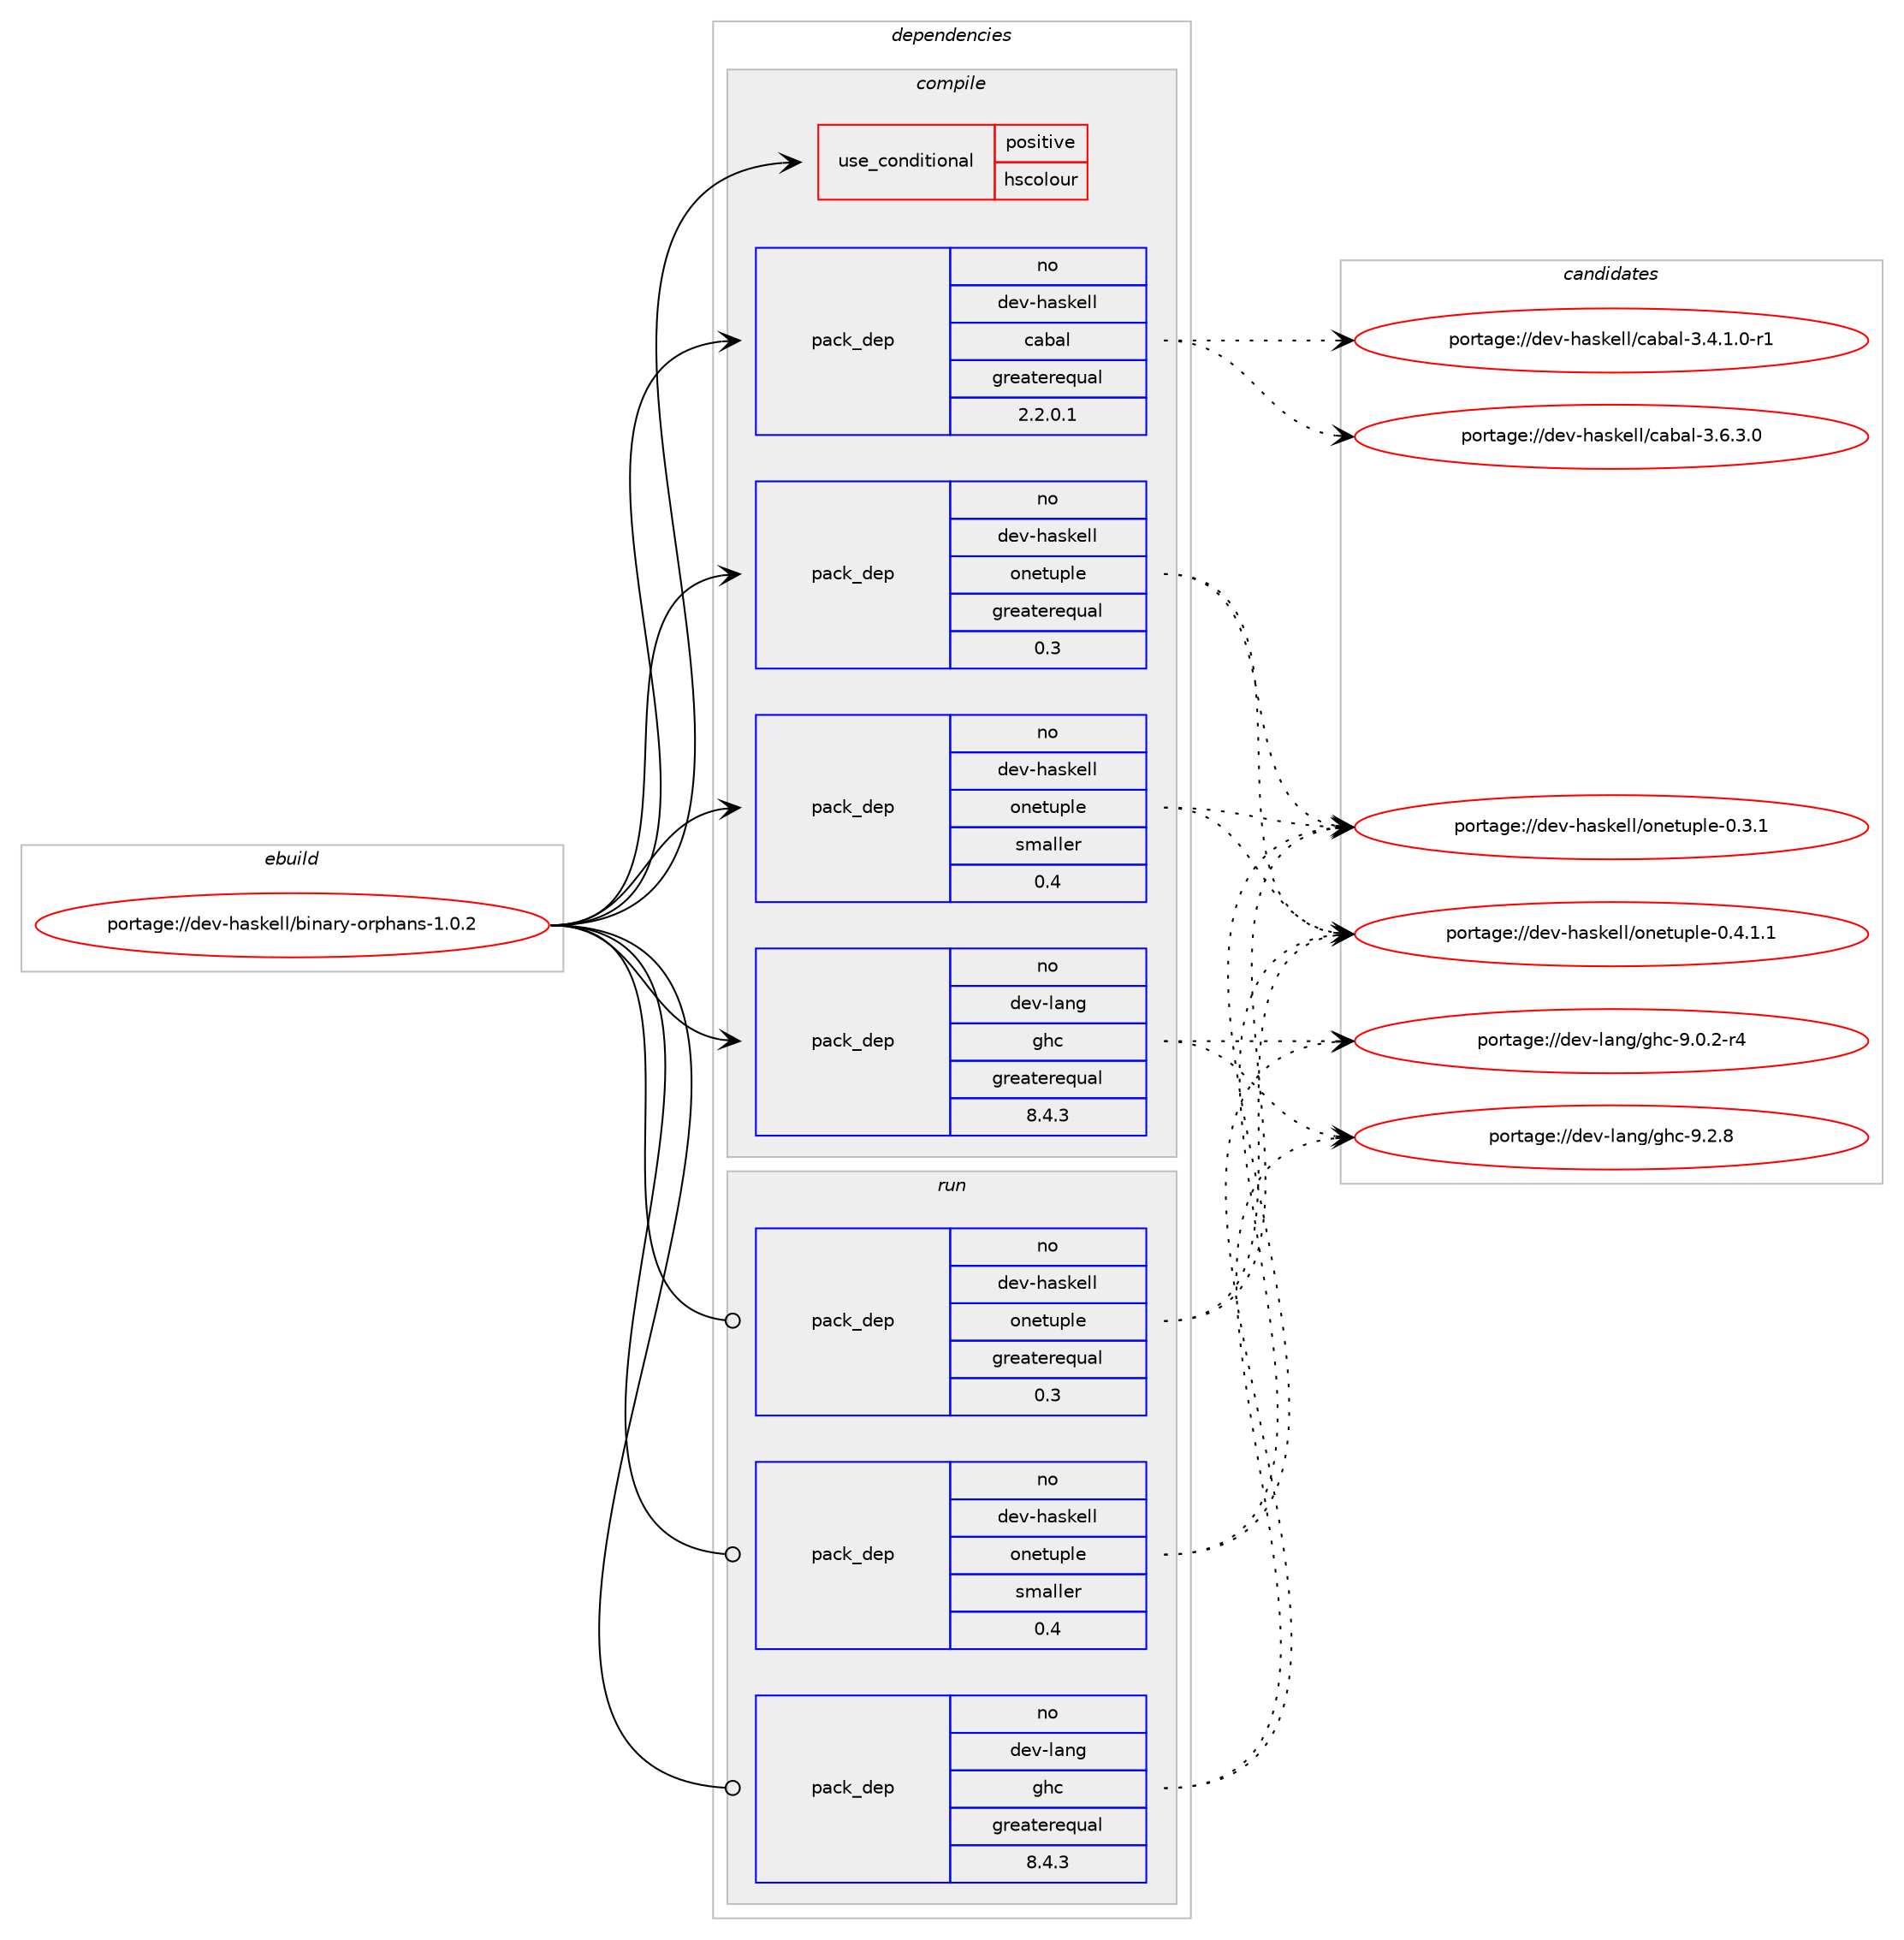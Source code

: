 digraph prolog {

# *************
# Graph options
# *************

newrank=true;
concentrate=true;
compound=true;
graph [rankdir=LR,fontname=Helvetica,fontsize=10,ranksep=1.5];#, ranksep=2.5, nodesep=0.2];
edge  [arrowhead=vee];
node  [fontname=Helvetica,fontsize=10];

# **********
# The ebuild
# **********

subgraph cluster_leftcol {
color=gray;
rank=same;
label=<<i>ebuild</i>>;
id [label="portage://dev-haskell/binary-orphans-1.0.2", color=red, width=4, href="../dev-haskell/binary-orphans-1.0.2.svg"];
}

# ****************
# The dependencies
# ****************

subgraph cluster_midcol {
color=gray;
label=<<i>dependencies</i>>;
subgraph cluster_compile {
fillcolor="#eeeeee";
style=filled;
label=<<i>compile</i>>;
subgraph cond19519 {
dependency35161 [label=<<TABLE BORDER="0" CELLBORDER="1" CELLSPACING="0" CELLPADDING="4"><TR><TD ROWSPAN="3" CELLPADDING="10">use_conditional</TD></TR><TR><TD>positive</TD></TR><TR><TD>hscolour</TD></TR></TABLE>>, shape=none, color=red];
# *** BEGIN UNKNOWN DEPENDENCY TYPE (TODO) ***
# dependency35161 -> package_dependency(portage://dev-haskell/binary-orphans-1.0.2,install,no,dev-haskell,hscolour,none,[,,],[],[])
# *** END UNKNOWN DEPENDENCY TYPE (TODO) ***

}
id:e -> dependency35161:w [weight=20,style="solid",arrowhead="vee"];
subgraph pack14701 {
dependency35162 [label=<<TABLE BORDER="0" CELLBORDER="1" CELLSPACING="0" CELLPADDING="4" WIDTH="220"><TR><TD ROWSPAN="6" CELLPADDING="30">pack_dep</TD></TR><TR><TD WIDTH="110">no</TD></TR><TR><TD>dev-haskell</TD></TR><TR><TD>cabal</TD></TR><TR><TD>greaterequal</TD></TR><TR><TD>2.2.0.1</TD></TR></TABLE>>, shape=none, color=blue];
}
id:e -> dependency35162:w [weight=20,style="solid",arrowhead="vee"];
subgraph pack14702 {
dependency35163 [label=<<TABLE BORDER="0" CELLBORDER="1" CELLSPACING="0" CELLPADDING="4" WIDTH="220"><TR><TD ROWSPAN="6" CELLPADDING="30">pack_dep</TD></TR><TR><TD WIDTH="110">no</TD></TR><TR><TD>dev-haskell</TD></TR><TR><TD>onetuple</TD></TR><TR><TD>greaterequal</TD></TR><TR><TD>0.3</TD></TR></TABLE>>, shape=none, color=blue];
}
id:e -> dependency35163:w [weight=20,style="solid",arrowhead="vee"];
subgraph pack14703 {
dependency35164 [label=<<TABLE BORDER="0" CELLBORDER="1" CELLSPACING="0" CELLPADDING="4" WIDTH="220"><TR><TD ROWSPAN="6" CELLPADDING="30">pack_dep</TD></TR><TR><TD WIDTH="110">no</TD></TR><TR><TD>dev-haskell</TD></TR><TR><TD>onetuple</TD></TR><TR><TD>smaller</TD></TR><TR><TD>0.4</TD></TR></TABLE>>, shape=none, color=blue];
}
id:e -> dependency35164:w [weight=20,style="solid",arrowhead="vee"];
subgraph pack14704 {
dependency35165 [label=<<TABLE BORDER="0" CELLBORDER="1" CELLSPACING="0" CELLPADDING="4" WIDTH="220"><TR><TD ROWSPAN="6" CELLPADDING="30">pack_dep</TD></TR><TR><TD WIDTH="110">no</TD></TR><TR><TD>dev-lang</TD></TR><TR><TD>ghc</TD></TR><TR><TD>greaterequal</TD></TR><TR><TD>8.4.3</TD></TR></TABLE>>, shape=none, color=blue];
}
id:e -> dependency35165:w [weight=20,style="solid",arrowhead="vee"];
}
subgraph cluster_compileandrun {
fillcolor="#eeeeee";
style=filled;
label=<<i>compile and run</i>>;
}
subgraph cluster_run {
fillcolor="#eeeeee";
style=filled;
label=<<i>run</i>>;
subgraph pack14705 {
dependency35166 [label=<<TABLE BORDER="0" CELLBORDER="1" CELLSPACING="0" CELLPADDING="4" WIDTH="220"><TR><TD ROWSPAN="6" CELLPADDING="30">pack_dep</TD></TR><TR><TD WIDTH="110">no</TD></TR><TR><TD>dev-haskell</TD></TR><TR><TD>onetuple</TD></TR><TR><TD>greaterequal</TD></TR><TR><TD>0.3</TD></TR></TABLE>>, shape=none, color=blue];
}
id:e -> dependency35166:w [weight=20,style="solid",arrowhead="odot"];
subgraph pack14706 {
dependency35167 [label=<<TABLE BORDER="0" CELLBORDER="1" CELLSPACING="0" CELLPADDING="4" WIDTH="220"><TR><TD ROWSPAN="6" CELLPADDING="30">pack_dep</TD></TR><TR><TD WIDTH="110">no</TD></TR><TR><TD>dev-haskell</TD></TR><TR><TD>onetuple</TD></TR><TR><TD>smaller</TD></TR><TR><TD>0.4</TD></TR></TABLE>>, shape=none, color=blue];
}
id:e -> dependency35167:w [weight=20,style="solid",arrowhead="odot"];
subgraph pack14707 {
dependency35168 [label=<<TABLE BORDER="0" CELLBORDER="1" CELLSPACING="0" CELLPADDING="4" WIDTH="220"><TR><TD ROWSPAN="6" CELLPADDING="30">pack_dep</TD></TR><TR><TD WIDTH="110">no</TD></TR><TR><TD>dev-lang</TD></TR><TR><TD>ghc</TD></TR><TR><TD>greaterequal</TD></TR><TR><TD>8.4.3</TD></TR></TABLE>>, shape=none, color=blue];
}
id:e -> dependency35168:w [weight=20,style="solid",arrowhead="odot"];
# *** BEGIN UNKNOWN DEPENDENCY TYPE (TODO) ***
# id -> package_dependency(portage://dev-haskell/binary-orphans-1.0.2,run,no,dev-lang,ghc,none,[,,],any_same_slot,[use(optenable(profile),none)])
# *** END UNKNOWN DEPENDENCY TYPE (TODO) ***

}
}

# **************
# The candidates
# **************

subgraph cluster_choices {
rank=same;
color=gray;
label=<<i>candidates</i>>;

subgraph choice14701 {
color=black;
nodesep=1;
choice1001011184510497115107101108108479997989710845514652464946484511449 [label="portage://dev-haskell/cabal-3.4.1.0-r1", color=red, width=4,href="../dev-haskell/cabal-3.4.1.0-r1.svg"];
choice100101118451049711510710110810847999798971084551465446514648 [label="portage://dev-haskell/cabal-3.6.3.0", color=red, width=4,href="../dev-haskell/cabal-3.6.3.0.svg"];
dependency35162:e -> choice1001011184510497115107101108108479997989710845514652464946484511449:w [style=dotted,weight="100"];
dependency35162:e -> choice100101118451049711510710110810847999798971084551465446514648:w [style=dotted,weight="100"];
}
subgraph choice14702 {
color=black;
nodesep=1;
choice100101118451049711510710110810847111110101116117112108101454846514649 [label="portage://dev-haskell/onetuple-0.3.1", color=red, width=4,href="../dev-haskell/onetuple-0.3.1.svg"];
choice1001011184510497115107101108108471111101011161171121081014548465246494649 [label="portage://dev-haskell/onetuple-0.4.1.1", color=red, width=4,href="../dev-haskell/onetuple-0.4.1.1.svg"];
dependency35163:e -> choice100101118451049711510710110810847111110101116117112108101454846514649:w [style=dotted,weight="100"];
dependency35163:e -> choice1001011184510497115107101108108471111101011161171121081014548465246494649:w [style=dotted,weight="100"];
}
subgraph choice14703 {
color=black;
nodesep=1;
choice100101118451049711510710110810847111110101116117112108101454846514649 [label="portage://dev-haskell/onetuple-0.3.1", color=red, width=4,href="../dev-haskell/onetuple-0.3.1.svg"];
choice1001011184510497115107101108108471111101011161171121081014548465246494649 [label="portage://dev-haskell/onetuple-0.4.1.1", color=red, width=4,href="../dev-haskell/onetuple-0.4.1.1.svg"];
dependency35164:e -> choice100101118451049711510710110810847111110101116117112108101454846514649:w [style=dotted,weight="100"];
dependency35164:e -> choice1001011184510497115107101108108471111101011161171121081014548465246494649:w [style=dotted,weight="100"];
}
subgraph choice14704 {
color=black;
nodesep=1;
choice100101118451089711010347103104994557464846504511452 [label="portage://dev-lang/ghc-9.0.2-r4", color=red, width=4,href="../dev-lang/ghc-9.0.2-r4.svg"];
choice10010111845108971101034710310499455746504656 [label="portage://dev-lang/ghc-9.2.8", color=red, width=4,href="../dev-lang/ghc-9.2.8.svg"];
dependency35165:e -> choice100101118451089711010347103104994557464846504511452:w [style=dotted,weight="100"];
dependency35165:e -> choice10010111845108971101034710310499455746504656:w [style=dotted,weight="100"];
}
subgraph choice14705 {
color=black;
nodesep=1;
choice100101118451049711510710110810847111110101116117112108101454846514649 [label="portage://dev-haskell/onetuple-0.3.1", color=red, width=4,href="../dev-haskell/onetuple-0.3.1.svg"];
choice1001011184510497115107101108108471111101011161171121081014548465246494649 [label="portage://dev-haskell/onetuple-0.4.1.1", color=red, width=4,href="../dev-haskell/onetuple-0.4.1.1.svg"];
dependency35166:e -> choice100101118451049711510710110810847111110101116117112108101454846514649:w [style=dotted,weight="100"];
dependency35166:e -> choice1001011184510497115107101108108471111101011161171121081014548465246494649:w [style=dotted,weight="100"];
}
subgraph choice14706 {
color=black;
nodesep=1;
choice100101118451049711510710110810847111110101116117112108101454846514649 [label="portage://dev-haskell/onetuple-0.3.1", color=red, width=4,href="../dev-haskell/onetuple-0.3.1.svg"];
choice1001011184510497115107101108108471111101011161171121081014548465246494649 [label="portage://dev-haskell/onetuple-0.4.1.1", color=red, width=4,href="../dev-haskell/onetuple-0.4.1.1.svg"];
dependency35167:e -> choice100101118451049711510710110810847111110101116117112108101454846514649:w [style=dotted,weight="100"];
dependency35167:e -> choice1001011184510497115107101108108471111101011161171121081014548465246494649:w [style=dotted,weight="100"];
}
subgraph choice14707 {
color=black;
nodesep=1;
choice100101118451089711010347103104994557464846504511452 [label="portage://dev-lang/ghc-9.0.2-r4", color=red, width=4,href="../dev-lang/ghc-9.0.2-r4.svg"];
choice10010111845108971101034710310499455746504656 [label="portage://dev-lang/ghc-9.2.8", color=red, width=4,href="../dev-lang/ghc-9.2.8.svg"];
dependency35168:e -> choice100101118451089711010347103104994557464846504511452:w [style=dotted,weight="100"];
dependency35168:e -> choice10010111845108971101034710310499455746504656:w [style=dotted,weight="100"];
}
}

}
